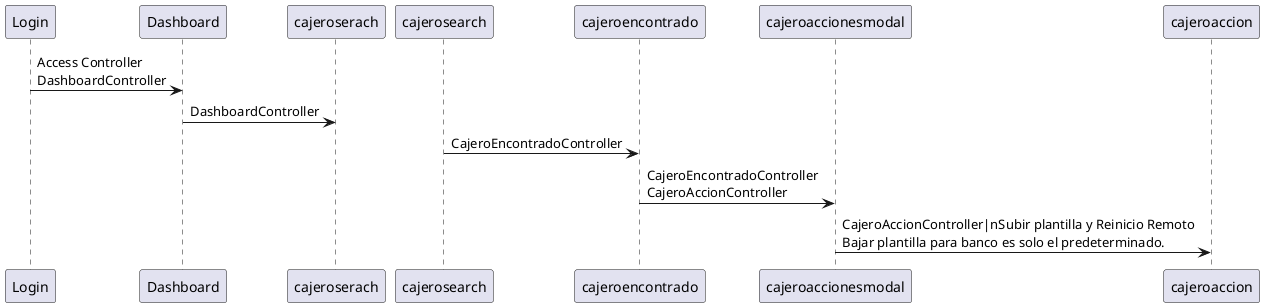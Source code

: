 @startuml
Login -> Dashboard:Access Controller\nDashboardController
Dashboard -> cajeroserach:DashboardController
cajerosearch -> cajeroencontrado: CajeroEncontradoController
cajeroencontrado -> cajeroaccionesmodal: CajeroEncontradoController\nCajeroAccionController
cajeroaccionesmodal -> cajeroaccion: CajeroAccionController|nSubir plantilla y Reinicio Remoto\nBajar plantilla para banco es solo el predeterminado.

@enduml
